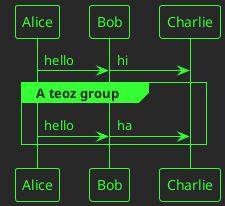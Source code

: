 ' Do not edit
' Theme Gallery
' autogenerated by script
'
@startuml
!theme crt-green
!pragma teoz true
Alice -> Bob : hello
& Bob -> Charlie : hi
group A teoz group
Alice -> Bob : hello
& Bob -> Charlie : ha
end
@enduml
